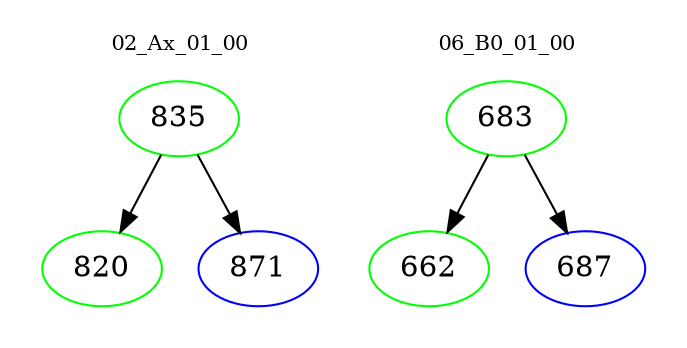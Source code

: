 digraph{
subgraph cluster_0 {
color = white
label = "02_Ax_01_00";
fontsize=10;
T0_835 [label="835", color="green"]
T0_835 -> T0_820 [color="black"]
T0_820 [label="820", color="green"]
T0_835 -> T0_871 [color="black"]
T0_871 [label="871", color="blue"]
}
subgraph cluster_1 {
color = white
label = "06_B0_01_00";
fontsize=10;
T1_683 [label="683", color="green"]
T1_683 -> T1_662 [color="black"]
T1_662 [label="662", color="green"]
T1_683 -> T1_687 [color="black"]
T1_687 [label="687", color="blue"]
}
}
